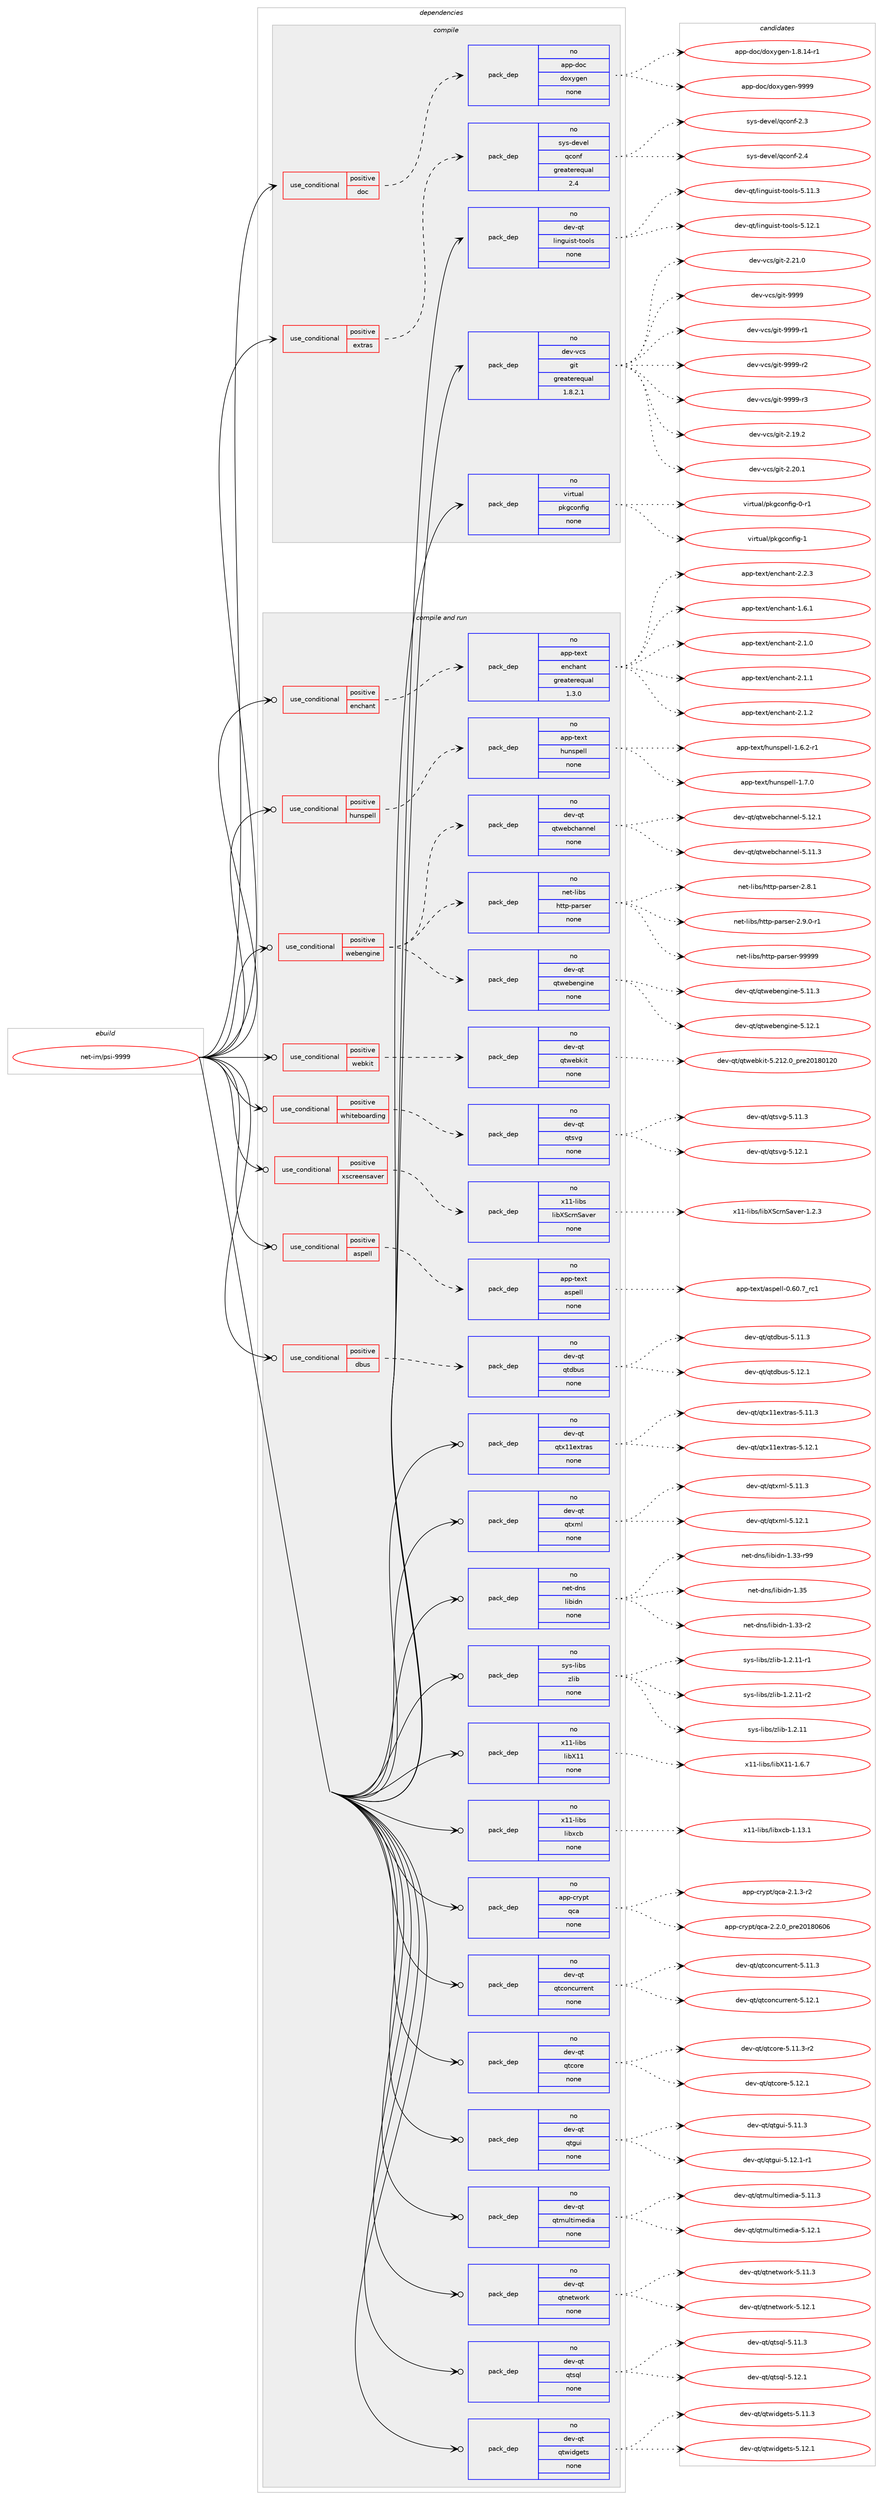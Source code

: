digraph prolog {

# *************
# Graph options
# *************

newrank=true;
concentrate=true;
compound=true;
graph [rankdir=LR,fontname=Helvetica,fontsize=10,ranksep=1.5];#, ranksep=2.5, nodesep=0.2];
edge  [arrowhead=vee];
node  [fontname=Helvetica,fontsize=10];

# **********
# The ebuild
# **********

subgraph cluster_leftcol {
color=gray;
rank=same;
label=<<i>ebuild</i>>;
id [label="net-im/psi-9999", color=red, width=4, href="../net-im/psi-9999.svg"];
}

# ****************
# The dependencies
# ****************

subgraph cluster_midcol {
color=gray;
label=<<i>dependencies</i>>;
subgraph cluster_compile {
fillcolor="#eeeeee";
style=filled;
label=<<i>compile</i>>;
subgraph cond445164 {
dependency1655523 [label=<<TABLE BORDER="0" CELLBORDER="1" CELLSPACING="0" CELLPADDING="4"><TR><TD ROWSPAN="3" CELLPADDING="10">use_conditional</TD></TR><TR><TD>positive</TD></TR><TR><TD>doc</TD></TR></TABLE>>, shape=none, color=red];
subgraph pack1183525 {
dependency1655524 [label=<<TABLE BORDER="0" CELLBORDER="1" CELLSPACING="0" CELLPADDING="4" WIDTH="220"><TR><TD ROWSPAN="6" CELLPADDING="30">pack_dep</TD></TR><TR><TD WIDTH="110">no</TD></TR><TR><TD>app-doc</TD></TR><TR><TD>doxygen</TD></TR><TR><TD>none</TD></TR><TR><TD></TD></TR></TABLE>>, shape=none, color=blue];
}
dependency1655523:e -> dependency1655524:w [weight=20,style="dashed",arrowhead="vee"];
}
id:e -> dependency1655523:w [weight=20,style="solid",arrowhead="vee"];
subgraph cond445165 {
dependency1655525 [label=<<TABLE BORDER="0" CELLBORDER="1" CELLSPACING="0" CELLPADDING="4"><TR><TD ROWSPAN="3" CELLPADDING="10">use_conditional</TD></TR><TR><TD>positive</TD></TR><TR><TD>extras</TD></TR></TABLE>>, shape=none, color=red];
subgraph pack1183526 {
dependency1655526 [label=<<TABLE BORDER="0" CELLBORDER="1" CELLSPACING="0" CELLPADDING="4" WIDTH="220"><TR><TD ROWSPAN="6" CELLPADDING="30">pack_dep</TD></TR><TR><TD WIDTH="110">no</TD></TR><TR><TD>sys-devel</TD></TR><TR><TD>qconf</TD></TR><TR><TD>greaterequal</TD></TR><TR><TD>2.4</TD></TR></TABLE>>, shape=none, color=blue];
}
dependency1655525:e -> dependency1655526:w [weight=20,style="dashed",arrowhead="vee"];
}
id:e -> dependency1655525:w [weight=20,style="solid",arrowhead="vee"];
subgraph pack1183527 {
dependency1655527 [label=<<TABLE BORDER="0" CELLBORDER="1" CELLSPACING="0" CELLPADDING="4" WIDTH="220"><TR><TD ROWSPAN="6" CELLPADDING="30">pack_dep</TD></TR><TR><TD WIDTH="110">no</TD></TR><TR><TD>dev-qt</TD></TR><TR><TD>linguist-tools</TD></TR><TR><TD>none</TD></TR><TR><TD></TD></TR></TABLE>>, shape=none, color=blue];
}
id:e -> dependency1655527:w [weight=20,style="solid",arrowhead="vee"];
subgraph pack1183528 {
dependency1655528 [label=<<TABLE BORDER="0" CELLBORDER="1" CELLSPACING="0" CELLPADDING="4" WIDTH="220"><TR><TD ROWSPAN="6" CELLPADDING="30">pack_dep</TD></TR><TR><TD WIDTH="110">no</TD></TR><TR><TD>dev-vcs</TD></TR><TR><TD>git</TD></TR><TR><TD>greaterequal</TD></TR><TR><TD>1.8.2.1</TD></TR></TABLE>>, shape=none, color=blue];
}
id:e -> dependency1655528:w [weight=20,style="solid",arrowhead="vee"];
subgraph pack1183529 {
dependency1655529 [label=<<TABLE BORDER="0" CELLBORDER="1" CELLSPACING="0" CELLPADDING="4" WIDTH="220"><TR><TD ROWSPAN="6" CELLPADDING="30">pack_dep</TD></TR><TR><TD WIDTH="110">no</TD></TR><TR><TD>virtual</TD></TR><TR><TD>pkgconfig</TD></TR><TR><TD>none</TD></TR><TR><TD></TD></TR></TABLE>>, shape=none, color=blue];
}
id:e -> dependency1655529:w [weight=20,style="solid",arrowhead="vee"];
}
subgraph cluster_compileandrun {
fillcolor="#eeeeee";
style=filled;
label=<<i>compile and run</i>>;
subgraph cond445166 {
dependency1655530 [label=<<TABLE BORDER="0" CELLBORDER="1" CELLSPACING="0" CELLPADDING="4"><TR><TD ROWSPAN="3" CELLPADDING="10">use_conditional</TD></TR><TR><TD>positive</TD></TR><TR><TD>aspell</TD></TR></TABLE>>, shape=none, color=red];
subgraph pack1183530 {
dependency1655531 [label=<<TABLE BORDER="0" CELLBORDER="1" CELLSPACING="0" CELLPADDING="4" WIDTH="220"><TR><TD ROWSPAN="6" CELLPADDING="30">pack_dep</TD></TR><TR><TD WIDTH="110">no</TD></TR><TR><TD>app-text</TD></TR><TR><TD>aspell</TD></TR><TR><TD>none</TD></TR><TR><TD></TD></TR></TABLE>>, shape=none, color=blue];
}
dependency1655530:e -> dependency1655531:w [weight=20,style="dashed",arrowhead="vee"];
}
id:e -> dependency1655530:w [weight=20,style="solid",arrowhead="odotvee"];
subgraph cond445167 {
dependency1655532 [label=<<TABLE BORDER="0" CELLBORDER="1" CELLSPACING="0" CELLPADDING="4"><TR><TD ROWSPAN="3" CELLPADDING="10">use_conditional</TD></TR><TR><TD>positive</TD></TR><TR><TD>dbus</TD></TR></TABLE>>, shape=none, color=red];
subgraph pack1183531 {
dependency1655533 [label=<<TABLE BORDER="0" CELLBORDER="1" CELLSPACING="0" CELLPADDING="4" WIDTH="220"><TR><TD ROWSPAN="6" CELLPADDING="30">pack_dep</TD></TR><TR><TD WIDTH="110">no</TD></TR><TR><TD>dev-qt</TD></TR><TR><TD>qtdbus</TD></TR><TR><TD>none</TD></TR><TR><TD></TD></TR></TABLE>>, shape=none, color=blue];
}
dependency1655532:e -> dependency1655533:w [weight=20,style="dashed",arrowhead="vee"];
}
id:e -> dependency1655532:w [weight=20,style="solid",arrowhead="odotvee"];
subgraph cond445168 {
dependency1655534 [label=<<TABLE BORDER="0" CELLBORDER="1" CELLSPACING="0" CELLPADDING="4"><TR><TD ROWSPAN="3" CELLPADDING="10">use_conditional</TD></TR><TR><TD>positive</TD></TR><TR><TD>enchant</TD></TR></TABLE>>, shape=none, color=red];
subgraph pack1183532 {
dependency1655535 [label=<<TABLE BORDER="0" CELLBORDER="1" CELLSPACING="0" CELLPADDING="4" WIDTH="220"><TR><TD ROWSPAN="6" CELLPADDING="30">pack_dep</TD></TR><TR><TD WIDTH="110">no</TD></TR><TR><TD>app-text</TD></TR><TR><TD>enchant</TD></TR><TR><TD>greaterequal</TD></TR><TR><TD>1.3.0</TD></TR></TABLE>>, shape=none, color=blue];
}
dependency1655534:e -> dependency1655535:w [weight=20,style="dashed",arrowhead="vee"];
}
id:e -> dependency1655534:w [weight=20,style="solid",arrowhead="odotvee"];
subgraph cond445169 {
dependency1655536 [label=<<TABLE BORDER="0" CELLBORDER="1" CELLSPACING="0" CELLPADDING="4"><TR><TD ROWSPAN="3" CELLPADDING="10">use_conditional</TD></TR><TR><TD>positive</TD></TR><TR><TD>hunspell</TD></TR></TABLE>>, shape=none, color=red];
subgraph pack1183533 {
dependency1655537 [label=<<TABLE BORDER="0" CELLBORDER="1" CELLSPACING="0" CELLPADDING="4" WIDTH="220"><TR><TD ROWSPAN="6" CELLPADDING="30">pack_dep</TD></TR><TR><TD WIDTH="110">no</TD></TR><TR><TD>app-text</TD></TR><TR><TD>hunspell</TD></TR><TR><TD>none</TD></TR><TR><TD></TD></TR></TABLE>>, shape=none, color=blue];
}
dependency1655536:e -> dependency1655537:w [weight=20,style="dashed",arrowhead="vee"];
}
id:e -> dependency1655536:w [weight=20,style="solid",arrowhead="odotvee"];
subgraph cond445170 {
dependency1655538 [label=<<TABLE BORDER="0" CELLBORDER="1" CELLSPACING="0" CELLPADDING="4"><TR><TD ROWSPAN="3" CELLPADDING="10">use_conditional</TD></TR><TR><TD>positive</TD></TR><TR><TD>webengine</TD></TR></TABLE>>, shape=none, color=red];
subgraph pack1183534 {
dependency1655539 [label=<<TABLE BORDER="0" CELLBORDER="1" CELLSPACING="0" CELLPADDING="4" WIDTH="220"><TR><TD ROWSPAN="6" CELLPADDING="30">pack_dep</TD></TR><TR><TD WIDTH="110">no</TD></TR><TR><TD>dev-qt</TD></TR><TR><TD>qtwebchannel</TD></TR><TR><TD>none</TD></TR><TR><TD></TD></TR></TABLE>>, shape=none, color=blue];
}
dependency1655538:e -> dependency1655539:w [weight=20,style="dashed",arrowhead="vee"];
subgraph pack1183535 {
dependency1655540 [label=<<TABLE BORDER="0" CELLBORDER="1" CELLSPACING="0" CELLPADDING="4" WIDTH="220"><TR><TD ROWSPAN="6" CELLPADDING="30">pack_dep</TD></TR><TR><TD WIDTH="110">no</TD></TR><TR><TD>dev-qt</TD></TR><TR><TD>qtwebengine</TD></TR><TR><TD>none</TD></TR><TR><TD></TD></TR></TABLE>>, shape=none, color=blue];
}
dependency1655538:e -> dependency1655540:w [weight=20,style="dashed",arrowhead="vee"];
subgraph pack1183536 {
dependency1655541 [label=<<TABLE BORDER="0" CELLBORDER="1" CELLSPACING="0" CELLPADDING="4" WIDTH="220"><TR><TD ROWSPAN="6" CELLPADDING="30">pack_dep</TD></TR><TR><TD WIDTH="110">no</TD></TR><TR><TD>net-libs</TD></TR><TR><TD>http-parser</TD></TR><TR><TD>none</TD></TR><TR><TD></TD></TR></TABLE>>, shape=none, color=blue];
}
dependency1655538:e -> dependency1655541:w [weight=20,style="dashed",arrowhead="vee"];
}
id:e -> dependency1655538:w [weight=20,style="solid",arrowhead="odotvee"];
subgraph cond445171 {
dependency1655542 [label=<<TABLE BORDER="0" CELLBORDER="1" CELLSPACING="0" CELLPADDING="4"><TR><TD ROWSPAN="3" CELLPADDING="10">use_conditional</TD></TR><TR><TD>positive</TD></TR><TR><TD>webkit</TD></TR></TABLE>>, shape=none, color=red];
subgraph pack1183537 {
dependency1655543 [label=<<TABLE BORDER="0" CELLBORDER="1" CELLSPACING="0" CELLPADDING="4" WIDTH="220"><TR><TD ROWSPAN="6" CELLPADDING="30">pack_dep</TD></TR><TR><TD WIDTH="110">no</TD></TR><TR><TD>dev-qt</TD></TR><TR><TD>qtwebkit</TD></TR><TR><TD>none</TD></TR><TR><TD></TD></TR></TABLE>>, shape=none, color=blue];
}
dependency1655542:e -> dependency1655543:w [weight=20,style="dashed",arrowhead="vee"];
}
id:e -> dependency1655542:w [weight=20,style="solid",arrowhead="odotvee"];
subgraph cond445172 {
dependency1655544 [label=<<TABLE BORDER="0" CELLBORDER="1" CELLSPACING="0" CELLPADDING="4"><TR><TD ROWSPAN="3" CELLPADDING="10">use_conditional</TD></TR><TR><TD>positive</TD></TR><TR><TD>whiteboarding</TD></TR></TABLE>>, shape=none, color=red];
subgraph pack1183538 {
dependency1655545 [label=<<TABLE BORDER="0" CELLBORDER="1" CELLSPACING="0" CELLPADDING="4" WIDTH="220"><TR><TD ROWSPAN="6" CELLPADDING="30">pack_dep</TD></TR><TR><TD WIDTH="110">no</TD></TR><TR><TD>dev-qt</TD></TR><TR><TD>qtsvg</TD></TR><TR><TD>none</TD></TR><TR><TD></TD></TR></TABLE>>, shape=none, color=blue];
}
dependency1655544:e -> dependency1655545:w [weight=20,style="dashed",arrowhead="vee"];
}
id:e -> dependency1655544:w [weight=20,style="solid",arrowhead="odotvee"];
subgraph cond445173 {
dependency1655546 [label=<<TABLE BORDER="0" CELLBORDER="1" CELLSPACING="0" CELLPADDING="4"><TR><TD ROWSPAN="3" CELLPADDING="10">use_conditional</TD></TR><TR><TD>positive</TD></TR><TR><TD>xscreensaver</TD></TR></TABLE>>, shape=none, color=red];
subgraph pack1183539 {
dependency1655547 [label=<<TABLE BORDER="0" CELLBORDER="1" CELLSPACING="0" CELLPADDING="4" WIDTH="220"><TR><TD ROWSPAN="6" CELLPADDING="30">pack_dep</TD></TR><TR><TD WIDTH="110">no</TD></TR><TR><TD>x11-libs</TD></TR><TR><TD>libXScrnSaver</TD></TR><TR><TD>none</TD></TR><TR><TD></TD></TR></TABLE>>, shape=none, color=blue];
}
dependency1655546:e -> dependency1655547:w [weight=20,style="dashed",arrowhead="vee"];
}
id:e -> dependency1655546:w [weight=20,style="solid",arrowhead="odotvee"];
subgraph pack1183540 {
dependency1655548 [label=<<TABLE BORDER="0" CELLBORDER="1" CELLSPACING="0" CELLPADDING="4" WIDTH="220"><TR><TD ROWSPAN="6" CELLPADDING="30">pack_dep</TD></TR><TR><TD WIDTH="110">no</TD></TR><TR><TD>app-crypt</TD></TR><TR><TD>qca</TD></TR><TR><TD>none</TD></TR><TR><TD></TD></TR></TABLE>>, shape=none, color=blue];
}
id:e -> dependency1655548:w [weight=20,style="solid",arrowhead="odotvee"];
subgraph pack1183541 {
dependency1655549 [label=<<TABLE BORDER="0" CELLBORDER="1" CELLSPACING="0" CELLPADDING="4" WIDTH="220"><TR><TD ROWSPAN="6" CELLPADDING="30">pack_dep</TD></TR><TR><TD WIDTH="110">no</TD></TR><TR><TD>dev-qt</TD></TR><TR><TD>qtconcurrent</TD></TR><TR><TD>none</TD></TR><TR><TD></TD></TR></TABLE>>, shape=none, color=blue];
}
id:e -> dependency1655549:w [weight=20,style="solid",arrowhead="odotvee"];
subgraph pack1183542 {
dependency1655550 [label=<<TABLE BORDER="0" CELLBORDER="1" CELLSPACING="0" CELLPADDING="4" WIDTH="220"><TR><TD ROWSPAN="6" CELLPADDING="30">pack_dep</TD></TR><TR><TD WIDTH="110">no</TD></TR><TR><TD>dev-qt</TD></TR><TR><TD>qtcore</TD></TR><TR><TD>none</TD></TR><TR><TD></TD></TR></TABLE>>, shape=none, color=blue];
}
id:e -> dependency1655550:w [weight=20,style="solid",arrowhead="odotvee"];
subgraph pack1183543 {
dependency1655551 [label=<<TABLE BORDER="0" CELLBORDER="1" CELLSPACING="0" CELLPADDING="4" WIDTH="220"><TR><TD ROWSPAN="6" CELLPADDING="30">pack_dep</TD></TR><TR><TD WIDTH="110">no</TD></TR><TR><TD>dev-qt</TD></TR><TR><TD>qtgui</TD></TR><TR><TD>none</TD></TR><TR><TD></TD></TR></TABLE>>, shape=none, color=blue];
}
id:e -> dependency1655551:w [weight=20,style="solid",arrowhead="odotvee"];
subgraph pack1183544 {
dependency1655552 [label=<<TABLE BORDER="0" CELLBORDER="1" CELLSPACING="0" CELLPADDING="4" WIDTH="220"><TR><TD ROWSPAN="6" CELLPADDING="30">pack_dep</TD></TR><TR><TD WIDTH="110">no</TD></TR><TR><TD>dev-qt</TD></TR><TR><TD>qtmultimedia</TD></TR><TR><TD>none</TD></TR><TR><TD></TD></TR></TABLE>>, shape=none, color=blue];
}
id:e -> dependency1655552:w [weight=20,style="solid",arrowhead="odotvee"];
subgraph pack1183545 {
dependency1655553 [label=<<TABLE BORDER="0" CELLBORDER="1" CELLSPACING="0" CELLPADDING="4" WIDTH="220"><TR><TD ROWSPAN="6" CELLPADDING="30">pack_dep</TD></TR><TR><TD WIDTH="110">no</TD></TR><TR><TD>dev-qt</TD></TR><TR><TD>qtnetwork</TD></TR><TR><TD>none</TD></TR><TR><TD></TD></TR></TABLE>>, shape=none, color=blue];
}
id:e -> dependency1655553:w [weight=20,style="solid",arrowhead="odotvee"];
subgraph pack1183546 {
dependency1655554 [label=<<TABLE BORDER="0" CELLBORDER="1" CELLSPACING="0" CELLPADDING="4" WIDTH="220"><TR><TD ROWSPAN="6" CELLPADDING="30">pack_dep</TD></TR><TR><TD WIDTH="110">no</TD></TR><TR><TD>dev-qt</TD></TR><TR><TD>qtsql</TD></TR><TR><TD>none</TD></TR><TR><TD></TD></TR></TABLE>>, shape=none, color=blue];
}
id:e -> dependency1655554:w [weight=20,style="solid",arrowhead="odotvee"];
subgraph pack1183547 {
dependency1655555 [label=<<TABLE BORDER="0" CELLBORDER="1" CELLSPACING="0" CELLPADDING="4" WIDTH="220"><TR><TD ROWSPAN="6" CELLPADDING="30">pack_dep</TD></TR><TR><TD WIDTH="110">no</TD></TR><TR><TD>dev-qt</TD></TR><TR><TD>qtwidgets</TD></TR><TR><TD>none</TD></TR><TR><TD></TD></TR></TABLE>>, shape=none, color=blue];
}
id:e -> dependency1655555:w [weight=20,style="solid",arrowhead="odotvee"];
subgraph pack1183548 {
dependency1655556 [label=<<TABLE BORDER="0" CELLBORDER="1" CELLSPACING="0" CELLPADDING="4" WIDTH="220"><TR><TD ROWSPAN="6" CELLPADDING="30">pack_dep</TD></TR><TR><TD WIDTH="110">no</TD></TR><TR><TD>dev-qt</TD></TR><TR><TD>qtx11extras</TD></TR><TR><TD>none</TD></TR><TR><TD></TD></TR></TABLE>>, shape=none, color=blue];
}
id:e -> dependency1655556:w [weight=20,style="solid",arrowhead="odotvee"];
subgraph pack1183549 {
dependency1655557 [label=<<TABLE BORDER="0" CELLBORDER="1" CELLSPACING="0" CELLPADDING="4" WIDTH="220"><TR><TD ROWSPAN="6" CELLPADDING="30">pack_dep</TD></TR><TR><TD WIDTH="110">no</TD></TR><TR><TD>dev-qt</TD></TR><TR><TD>qtxml</TD></TR><TR><TD>none</TD></TR><TR><TD></TD></TR></TABLE>>, shape=none, color=blue];
}
id:e -> dependency1655557:w [weight=20,style="solid",arrowhead="odotvee"];
subgraph pack1183550 {
dependency1655558 [label=<<TABLE BORDER="0" CELLBORDER="1" CELLSPACING="0" CELLPADDING="4" WIDTH="220"><TR><TD ROWSPAN="6" CELLPADDING="30">pack_dep</TD></TR><TR><TD WIDTH="110">no</TD></TR><TR><TD>net-dns</TD></TR><TR><TD>libidn</TD></TR><TR><TD>none</TD></TR><TR><TD></TD></TR></TABLE>>, shape=none, color=blue];
}
id:e -> dependency1655558:w [weight=20,style="solid",arrowhead="odotvee"];
subgraph pack1183551 {
dependency1655559 [label=<<TABLE BORDER="0" CELLBORDER="1" CELLSPACING="0" CELLPADDING="4" WIDTH="220"><TR><TD ROWSPAN="6" CELLPADDING="30">pack_dep</TD></TR><TR><TD WIDTH="110">no</TD></TR><TR><TD>sys-libs</TD></TR><TR><TD>zlib</TD></TR><TR><TD>none</TD></TR><TR><TD></TD></TR></TABLE>>, shape=none, color=blue];
}
id:e -> dependency1655559:w [weight=20,style="solid",arrowhead="odotvee"];
subgraph pack1183552 {
dependency1655560 [label=<<TABLE BORDER="0" CELLBORDER="1" CELLSPACING="0" CELLPADDING="4" WIDTH="220"><TR><TD ROWSPAN="6" CELLPADDING="30">pack_dep</TD></TR><TR><TD WIDTH="110">no</TD></TR><TR><TD>x11-libs</TD></TR><TR><TD>libX11</TD></TR><TR><TD>none</TD></TR><TR><TD></TD></TR></TABLE>>, shape=none, color=blue];
}
id:e -> dependency1655560:w [weight=20,style="solid",arrowhead="odotvee"];
subgraph pack1183553 {
dependency1655561 [label=<<TABLE BORDER="0" CELLBORDER="1" CELLSPACING="0" CELLPADDING="4" WIDTH="220"><TR><TD ROWSPAN="6" CELLPADDING="30">pack_dep</TD></TR><TR><TD WIDTH="110">no</TD></TR><TR><TD>x11-libs</TD></TR><TR><TD>libxcb</TD></TR><TR><TD>none</TD></TR><TR><TD></TD></TR></TABLE>>, shape=none, color=blue];
}
id:e -> dependency1655561:w [weight=20,style="solid",arrowhead="odotvee"];
}
subgraph cluster_run {
fillcolor="#eeeeee";
style=filled;
label=<<i>run</i>>;
}
}

# **************
# The candidates
# **************

subgraph cluster_choices {
rank=same;
color=gray;
label=<<i>candidates</i>>;

subgraph choice1183525 {
color=black;
nodesep=1;
choice97112112451001119947100111120121103101110454946564649524511449 [label="app-doc/doxygen-1.8.14-r1", color=red, width=4,href="../app-doc/doxygen-1.8.14-r1.svg"];
choice971121124510011199471001111201211031011104557575757 [label="app-doc/doxygen-9999", color=red, width=4,href="../app-doc/doxygen-9999.svg"];
dependency1655524:e -> choice97112112451001119947100111120121103101110454946564649524511449:w [style=dotted,weight="100"];
dependency1655524:e -> choice971121124510011199471001111201211031011104557575757:w [style=dotted,weight="100"];
}
subgraph choice1183526 {
color=black;
nodesep=1;
choice11512111545100101118101108471139911111010245504651 [label="sys-devel/qconf-2.3", color=red, width=4,href="../sys-devel/qconf-2.3.svg"];
choice11512111545100101118101108471139911111010245504652 [label="sys-devel/qconf-2.4", color=red, width=4,href="../sys-devel/qconf-2.4.svg"];
dependency1655526:e -> choice11512111545100101118101108471139911111010245504651:w [style=dotted,weight="100"];
dependency1655526:e -> choice11512111545100101118101108471139911111010245504652:w [style=dotted,weight="100"];
}
subgraph choice1183527 {
color=black;
nodesep=1;
choice10010111845113116471081051101031171051151164511611111110811545534649494651 [label="dev-qt/linguist-tools-5.11.3", color=red, width=4,href="../dev-qt/linguist-tools-5.11.3.svg"];
choice10010111845113116471081051101031171051151164511611111110811545534649504649 [label="dev-qt/linguist-tools-5.12.1", color=red, width=4,href="../dev-qt/linguist-tools-5.12.1.svg"];
dependency1655527:e -> choice10010111845113116471081051101031171051151164511611111110811545534649494651:w [style=dotted,weight="100"];
dependency1655527:e -> choice10010111845113116471081051101031171051151164511611111110811545534649504649:w [style=dotted,weight="100"];
}
subgraph choice1183528 {
color=black;
nodesep=1;
choice10010111845118991154710310511645504649574650 [label="dev-vcs/git-2.19.2", color=red, width=4,href="../dev-vcs/git-2.19.2.svg"];
choice10010111845118991154710310511645504650484649 [label="dev-vcs/git-2.20.1", color=red, width=4,href="../dev-vcs/git-2.20.1.svg"];
choice10010111845118991154710310511645504650494648 [label="dev-vcs/git-2.21.0", color=red, width=4,href="../dev-vcs/git-2.21.0.svg"];
choice1001011184511899115471031051164557575757 [label="dev-vcs/git-9999", color=red, width=4,href="../dev-vcs/git-9999.svg"];
choice10010111845118991154710310511645575757574511449 [label="dev-vcs/git-9999-r1", color=red, width=4,href="../dev-vcs/git-9999-r1.svg"];
choice10010111845118991154710310511645575757574511450 [label="dev-vcs/git-9999-r2", color=red, width=4,href="../dev-vcs/git-9999-r2.svg"];
choice10010111845118991154710310511645575757574511451 [label="dev-vcs/git-9999-r3", color=red, width=4,href="../dev-vcs/git-9999-r3.svg"];
dependency1655528:e -> choice10010111845118991154710310511645504649574650:w [style=dotted,weight="100"];
dependency1655528:e -> choice10010111845118991154710310511645504650484649:w [style=dotted,weight="100"];
dependency1655528:e -> choice10010111845118991154710310511645504650494648:w [style=dotted,weight="100"];
dependency1655528:e -> choice1001011184511899115471031051164557575757:w [style=dotted,weight="100"];
dependency1655528:e -> choice10010111845118991154710310511645575757574511449:w [style=dotted,weight="100"];
dependency1655528:e -> choice10010111845118991154710310511645575757574511450:w [style=dotted,weight="100"];
dependency1655528:e -> choice10010111845118991154710310511645575757574511451:w [style=dotted,weight="100"];
}
subgraph choice1183529 {
color=black;
nodesep=1;
choice11810511411611797108471121071039911111010210510345484511449 [label="virtual/pkgconfig-0-r1", color=red, width=4,href="../virtual/pkgconfig-0-r1.svg"];
choice1181051141161179710847112107103991111101021051034549 [label="virtual/pkgconfig-1", color=red, width=4,href="../virtual/pkgconfig-1.svg"];
dependency1655529:e -> choice11810511411611797108471121071039911111010210510345484511449:w [style=dotted,weight="100"];
dependency1655529:e -> choice1181051141161179710847112107103991111101021051034549:w [style=dotted,weight="100"];
}
subgraph choice1183530 {
color=black;
nodesep=1;
choice9711211245116101120116479711511210110810845484654484655951149949 [label="app-text/aspell-0.60.7_rc1", color=red, width=4,href="../app-text/aspell-0.60.7_rc1.svg"];
dependency1655531:e -> choice9711211245116101120116479711511210110810845484654484655951149949:w [style=dotted,weight="100"];
}
subgraph choice1183531 {
color=black;
nodesep=1;
choice10010111845113116471131161009811711545534649494651 [label="dev-qt/qtdbus-5.11.3", color=red, width=4,href="../dev-qt/qtdbus-5.11.3.svg"];
choice10010111845113116471131161009811711545534649504649 [label="dev-qt/qtdbus-5.12.1", color=red, width=4,href="../dev-qt/qtdbus-5.12.1.svg"];
dependency1655533:e -> choice10010111845113116471131161009811711545534649494651:w [style=dotted,weight="100"];
dependency1655533:e -> choice10010111845113116471131161009811711545534649504649:w [style=dotted,weight="100"];
}
subgraph choice1183532 {
color=black;
nodesep=1;
choice9711211245116101120116471011109910497110116454946544649 [label="app-text/enchant-1.6.1", color=red, width=4,href="../app-text/enchant-1.6.1.svg"];
choice9711211245116101120116471011109910497110116455046494648 [label="app-text/enchant-2.1.0", color=red, width=4,href="../app-text/enchant-2.1.0.svg"];
choice9711211245116101120116471011109910497110116455046494649 [label="app-text/enchant-2.1.1", color=red, width=4,href="../app-text/enchant-2.1.1.svg"];
choice9711211245116101120116471011109910497110116455046494650 [label="app-text/enchant-2.1.2", color=red, width=4,href="../app-text/enchant-2.1.2.svg"];
choice9711211245116101120116471011109910497110116455046504651 [label="app-text/enchant-2.2.3", color=red, width=4,href="../app-text/enchant-2.2.3.svg"];
dependency1655535:e -> choice9711211245116101120116471011109910497110116454946544649:w [style=dotted,weight="100"];
dependency1655535:e -> choice9711211245116101120116471011109910497110116455046494648:w [style=dotted,weight="100"];
dependency1655535:e -> choice9711211245116101120116471011109910497110116455046494649:w [style=dotted,weight="100"];
dependency1655535:e -> choice9711211245116101120116471011109910497110116455046494650:w [style=dotted,weight="100"];
dependency1655535:e -> choice9711211245116101120116471011109910497110116455046504651:w [style=dotted,weight="100"];
}
subgraph choice1183533 {
color=black;
nodesep=1;
choice9711211245116101120116471041171101151121011081084549465446504511449 [label="app-text/hunspell-1.6.2-r1", color=red, width=4,href="../app-text/hunspell-1.6.2-r1.svg"];
choice971121124511610112011647104117110115112101108108454946554648 [label="app-text/hunspell-1.7.0", color=red, width=4,href="../app-text/hunspell-1.7.0.svg"];
dependency1655537:e -> choice9711211245116101120116471041171101151121011081084549465446504511449:w [style=dotted,weight="100"];
dependency1655537:e -> choice971121124511610112011647104117110115112101108108454946554648:w [style=dotted,weight="100"];
}
subgraph choice1183534 {
color=black;
nodesep=1;
choice100101118451131164711311611910198991049711011010110845534649494651 [label="dev-qt/qtwebchannel-5.11.3", color=red, width=4,href="../dev-qt/qtwebchannel-5.11.3.svg"];
choice100101118451131164711311611910198991049711011010110845534649504649 [label="dev-qt/qtwebchannel-5.12.1", color=red, width=4,href="../dev-qt/qtwebchannel-5.12.1.svg"];
dependency1655539:e -> choice100101118451131164711311611910198991049711011010110845534649494651:w [style=dotted,weight="100"];
dependency1655539:e -> choice100101118451131164711311611910198991049711011010110845534649504649:w [style=dotted,weight="100"];
}
subgraph choice1183535 {
color=black;
nodesep=1;
choice10010111845113116471131161191019810111010310511010145534649494651 [label="dev-qt/qtwebengine-5.11.3", color=red, width=4,href="../dev-qt/qtwebengine-5.11.3.svg"];
choice10010111845113116471131161191019810111010310511010145534649504649 [label="dev-qt/qtwebengine-5.12.1", color=red, width=4,href="../dev-qt/qtwebengine-5.12.1.svg"];
dependency1655540:e -> choice10010111845113116471131161191019810111010310511010145534649494651:w [style=dotted,weight="100"];
dependency1655540:e -> choice10010111845113116471131161191019810111010310511010145534649504649:w [style=dotted,weight="100"];
}
subgraph choice1183536 {
color=black;
nodesep=1;
choice1101011164510810598115471041161161124511297114115101114455046564649 [label="net-libs/http-parser-2.8.1", color=red, width=4,href="../net-libs/http-parser-2.8.1.svg"];
choice11010111645108105981154710411611611245112971141151011144550465746484511449 [label="net-libs/http-parser-2.9.0-r1", color=red, width=4,href="../net-libs/http-parser-2.9.0-r1.svg"];
choice1101011164510810598115471041161161124511297114115101114455757575757 [label="net-libs/http-parser-99999", color=red, width=4,href="../net-libs/http-parser-99999.svg"];
dependency1655541:e -> choice1101011164510810598115471041161161124511297114115101114455046564649:w [style=dotted,weight="100"];
dependency1655541:e -> choice11010111645108105981154710411611611245112971141151011144550465746484511449:w [style=dotted,weight="100"];
dependency1655541:e -> choice1101011164510810598115471041161161124511297114115101114455757575757:w [style=dotted,weight="100"];
}
subgraph choice1183537 {
color=black;
nodesep=1;
choice1001011184511311647113116119101981071051164553465049504648951121141015048495648495048 [label="dev-qt/qtwebkit-5.212.0_pre20180120", color=red, width=4,href="../dev-qt/qtwebkit-5.212.0_pre20180120.svg"];
dependency1655543:e -> choice1001011184511311647113116119101981071051164553465049504648951121141015048495648495048:w [style=dotted,weight="100"];
}
subgraph choice1183538 {
color=black;
nodesep=1;
choice100101118451131164711311611511810345534649494651 [label="dev-qt/qtsvg-5.11.3", color=red, width=4,href="../dev-qt/qtsvg-5.11.3.svg"];
choice100101118451131164711311611511810345534649504649 [label="dev-qt/qtsvg-5.12.1", color=red, width=4,href="../dev-qt/qtsvg-5.12.1.svg"];
dependency1655545:e -> choice100101118451131164711311611511810345534649494651:w [style=dotted,weight="100"];
dependency1655545:e -> choice100101118451131164711311611511810345534649504649:w [style=dotted,weight="100"];
}
subgraph choice1183539 {
color=black;
nodesep=1;
choice1204949451081059811547108105988883991141108397118101114454946504651 [label="x11-libs/libXScrnSaver-1.2.3", color=red, width=4,href="../x11-libs/libXScrnSaver-1.2.3.svg"];
dependency1655547:e -> choice1204949451081059811547108105988883991141108397118101114454946504651:w [style=dotted,weight="100"];
}
subgraph choice1183540 {
color=black;
nodesep=1;
choice9711211245991141211121164711399974550464946514511450 [label="app-crypt/qca-2.1.3-r2", color=red, width=4,href="../app-crypt/qca-2.1.3-r2.svg"];
choice971121124599114121112116471139997455046504648951121141015048495648544854 [label="app-crypt/qca-2.2.0_pre20180606", color=red, width=4,href="../app-crypt/qca-2.2.0_pre20180606.svg"];
dependency1655548:e -> choice9711211245991141211121164711399974550464946514511450:w [style=dotted,weight="100"];
dependency1655548:e -> choice971121124599114121112116471139997455046504648951121141015048495648544854:w [style=dotted,weight="100"];
}
subgraph choice1183541 {
color=black;
nodesep=1;
choice1001011184511311647113116991111109911711411410111011645534649494651 [label="dev-qt/qtconcurrent-5.11.3", color=red, width=4,href="../dev-qt/qtconcurrent-5.11.3.svg"];
choice1001011184511311647113116991111109911711411410111011645534649504649 [label="dev-qt/qtconcurrent-5.12.1", color=red, width=4,href="../dev-qt/qtconcurrent-5.12.1.svg"];
dependency1655549:e -> choice1001011184511311647113116991111109911711411410111011645534649494651:w [style=dotted,weight="100"];
dependency1655549:e -> choice1001011184511311647113116991111109911711411410111011645534649504649:w [style=dotted,weight="100"];
}
subgraph choice1183542 {
color=black;
nodesep=1;
choice100101118451131164711311699111114101455346494946514511450 [label="dev-qt/qtcore-5.11.3-r2", color=red, width=4,href="../dev-qt/qtcore-5.11.3-r2.svg"];
choice10010111845113116471131169911111410145534649504649 [label="dev-qt/qtcore-5.12.1", color=red, width=4,href="../dev-qt/qtcore-5.12.1.svg"];
dependency1655550:e -> choice100101118451131164711311699111114101455346494946514511450:w [style=dotted,weight="100"];
dependency1655550:e -> choice10010111845113116471131169911111410145534649504649:w [style=dotted,weight="100"];
}
subgraph choice1183543 {
color=black;
nodesep=1;
choice100101118451131164711311610311710545534649494651 [label="dev-qt/qtgui-5.11.3", color=red, width=4,href="../dev-qt/qtgui-5.11.3.svg"];
choice1001011184511311647113116103117105455346495046494511449 [label="dev-qt/qtgui-5.12.1-r1", color=red, width=4,href="../dev-qt/qtgui-5.12.1-r1.svg"];
dependency1655551:e -> choice100101118451131164711311610311710545534649494651:w [style=dotted,weight="100"];
dependency1655551:e -> choice1001011184511311647113116103117105455346495046494511449:w [style=dotted,weight="100"];
}
subgraph choice1183544 {
color=black;
nodesep=1;
choice10010111845113116471131161091171081161051091011001059745534649494651 [label="dev-qt/qtmultimedia-5.11.3", color=red, width=4,href="../dev-qt/qtmultimedia-5.11.3.svg"];
choice10010111845113116471131161091171081161051091011001059745534649504649 [label="dev-qt/qtmultimedia-5.12.1", color=red, width=4,href="../dev-qt/qtmultimedia-5.12.1.svg"];
dependency1655552:e -> choice10010111845113116471131161091171081161051091011001059745534649494651:w [style=dotted,weight="100"];
dependency1655552:e -> choice10010111845113116471131161091171081161051091011001059745534649504649:w [style=dotted,weight="100"];
}
subgraph choice1183545 {
color=black;
nodesep=1;
choice100101118451131164711311611010111611911111410745534649494651 [label="dev-qt/qtnetwork-5.11.3", color=red, width=4,href="../dev-qt/qtnetwork-5.11.3.svg"];
choice100101118451131164711311611010111611911111410745534649504649 [label="dev-qt/qtnetwork-5.12.1", color=red, width=4,href="../dev-qt/qtnetwork-5.12.1.svg"];
dependency1655553:e -> choice100101118451131164711311611010111611911111410745534649494651:w [style=dotted,weight="100"];
dependency1655553:e -> choice100101118451131164711311611010111611911111410745534649504649:w [style=dotted,weight="100"];
}
subgraph choice1183546 {
color=black;
nodesep=1;
choice100101118451131164711311611511310845534649494651 [label="dev-qt/qtsql-5.11.3", color=red, width=4,href="../dev-qt/qtsql-5.11.3.svg"];
choice100101118451131164711311611511310845534649504649 [label="dev-qt/qtsql-5.12.1", color=red, width=4,href="../dev-qt/qtsql-5.12.1.svg"];
dependency1655554:e -> choice100101118451131164711311611511310845534649494651:w [style=dotted,weight="100"];
dependency1655554:e -> choice100101118451131164711311611511310845534649504649:w [style=dotted,weight="100"];
}
subgraph choice1183547 {
color=black;
nodesep=1;
choice100101118451131164711311611910510010310111611545534649494651 [label="dev-qt/qtwidgets-5.11.3", color=red, width=4,href="../dev-qt/qtwidgets-5.11.3.svg"];
choice100101118451131164711311611910510010310111611545534649504649 [label="dev-qt/qtwidgets-5.12.1", color=red, width=4,href="../dev-qt/qtwidgets-5.12.1.svg"];
dependency1655555:e -> choice100101118451131164711311611910510010310111611545534649494651:w [style=dotted,weight="100"];
dependency1655555:e -> choice100101118451131164711311611910510010310111611545534649504649:w [style=dotted,weight="100"];
}
subgraph choice1183548 {
color=black;
nodesep=1;
choice100101118451131164711311612049491011201161149711545534649494651 [label="dev-qt/qtx11extras-5.11.3", color=red, width=4,href="../dev-qt/qtx11extras-5.11.3.svg"];
choice100101118451131164711311612049491011201161149711545534649504649 [label="dev-qt/qtx11extras-5.12.1", color=red, width=4,href="../dev-qt/qtx11extras-5.12.1.svg"];
dependency1655556:e -> choice100101118451131164711311612049491011201161149711545534649494651:w [style=dotted,weight="100"];
dependency1655556:e -> choice100101118451131164711311612049491011201161149711545534649504649:w [style=dotted,weight="100"];
}
subgraph choice1183549 {
color=black;
nodesep=1;
choice100101118451131164711311612010910845534649494651 [label="dev-qt/qtxml-5.11.3", color=red, width=4,href="../dev-qt/qtxml-5.11.3.svg"];
choice100101118451131164711311612010910845534649504649 [label="dev-qt/qtxml-5.12.1", color=red, width=4,href="../dev-qt/qtxml-5.12.1.svg"];
dependency1655557:e -> choice100101118451131164711311612010910845534649494651:w [style=dotted,weight="100"];
dependency1655557:e -> choice100101118451131164711311612010910845534649504649:w [style=dotted,weight="100"];
}
subgraph choice1183550 {
color=black;
nodesep=1;
choice11010111645100110115471081059810510011045494651514511450 [label="net-dns/libidn-1.33-r2", color=red, width=4,href="../net-dns/libidn-1.33-r2.svg"];
choice1101011164510011011547108105981051001104549465151451145757 [label="net-dns/libidn-1.33-r99", color=red, width=4,href="../net-dns/libidn-1.33-r99.svg"];
choice1101011164510011011547108105981051001104549465153 [label="net-dns/libidn-1.35", color=red, width=4,href="../net-dns/libidn-1.35.svg"];
dependency1655558:e -> choice11010111645100110115471081059810510011045494651514511450:w [style=dotted,weight="100"];
dependency1655558:e -> choice1101011164510011011547108105981051001104549465151451145757:w [style=dotted,weight="100"];
dependency1655558:e -> choice1101011164510011011547108105981051001104549465153:w [style=dotted,weight="100"];
}
subgraph choice1183551 {
color=black;
nodesep=1;
choice1151211154510810598115471221081059845494650464949 [label="sys-libs/zlib-1.2.11", color=red, width=4,href="../sys-libs/zlib-1.2.11.svg"];
choice11512111545108105981154712210810598454946504649494511449 [label="sys-libs/zlib-1.2.11-r1", color=red, width=4,href="../sys-libs/zlib-1.2.11-r1.svg"];
choice11512111545108105981154712210810598454946504649494511450 [label="sys-libs/zlib-1.2.11-r2", color=red, width=4,href="../sys-libs/zlib-1.2.11-r2.svg"];
dependency1655559:e -> choice1151211154510810598115471221081059845494650464949:w [style=dotted,weight="100"];
dependency1655559:e -> choice11512111545108105981154712210810598454946504649494511449:w [style=dotted,weight="100"];
dependency1655559:e -> choice11512111545108105981154712210810598454946504649494511450:w [style=dotted,weight="100"];
}
subgraph choice1183552 {
color=black;
nodesep=1;
choice120494945108105981154710810598884949454946544655 [label="x11-libs/libX11-1.6.7", color=red, width=4,href="../x11-libs/libX11-1.6.7.svg"];
dependency1655560:e -> choice120494945108105981154710810598884949454946544655:w [style=dotted,weight="100"];
}
subgraph choice1183553 {
color=black;
nodesep=1;
choice120494945108105981154710810598120999845494649514649 [label="x11-libs/libxcb-1.13.1", color=red, width=4,href="../x11-libs/libxcb-1.13.1.svg"];
dependency1655561:e -> choice120494945108105981154710810598120999845494649514649:w [style=dotted,weight="100"];
}
}

}
